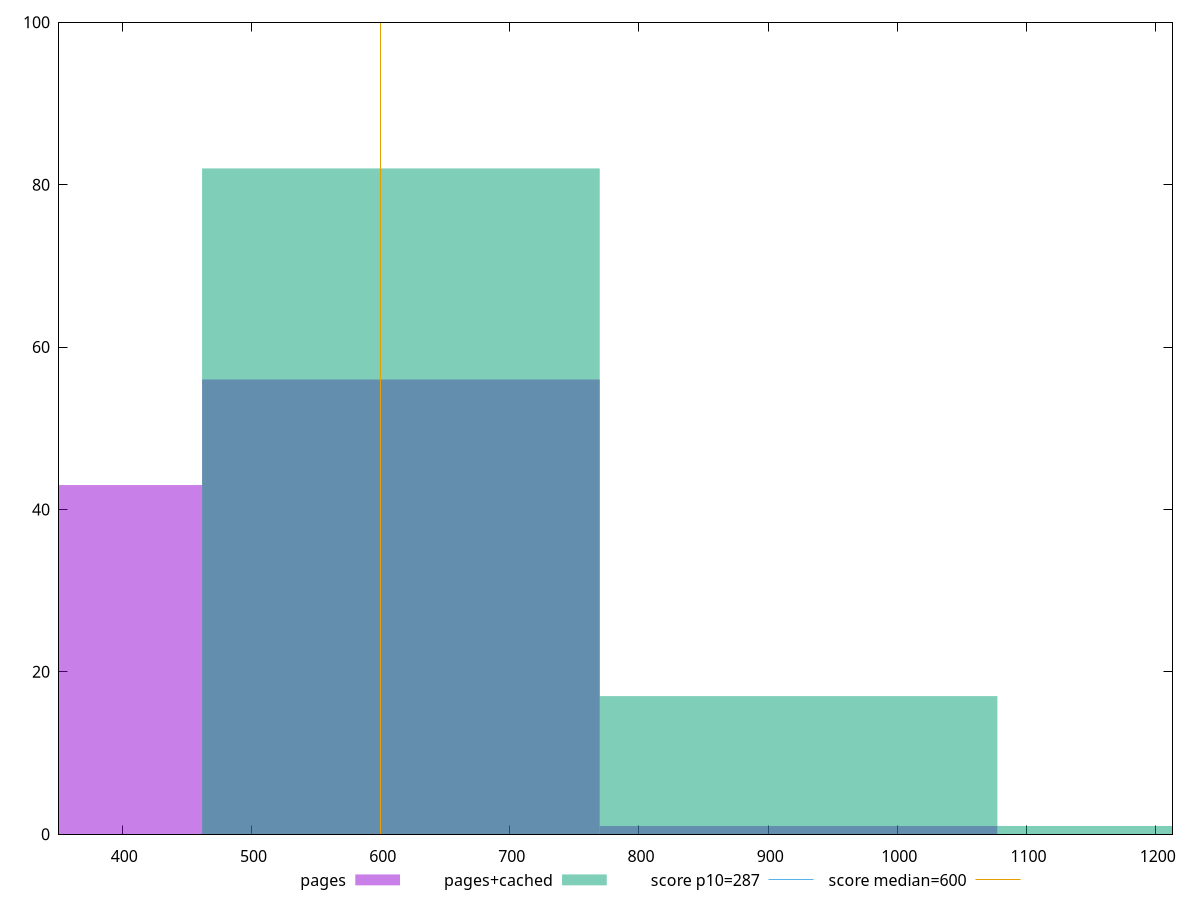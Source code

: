 reset

$pages <<EOF
615.6874321637046 56
307.8437160818523 43
923.5311482455568 1
EOF

$pagesCached <<EOF
615.6874321637046 82
923.5311482455568 17
1231.374864327409 1
EOF

set key outside below
set boxwidth 307.8437160818523
set xrange [351:1213]
set yrange [0:100]
set trange [0:100]
set style fill transparent solid 0.5 noborder

set parametric
set terminal svg size 640, 500 enhanced background rgb 'white'
set output "report_00025_2021-02-22T21:38:55.199Z/total-blocking-time/comparison/histogram/0_vs_1.svg"

plot $pages title "pages" with boxes, \
     $pagesCached title "pages+cached" with boxes, \
     287,t title "score p10=287", \
     600,t title "score median=600"

reset
